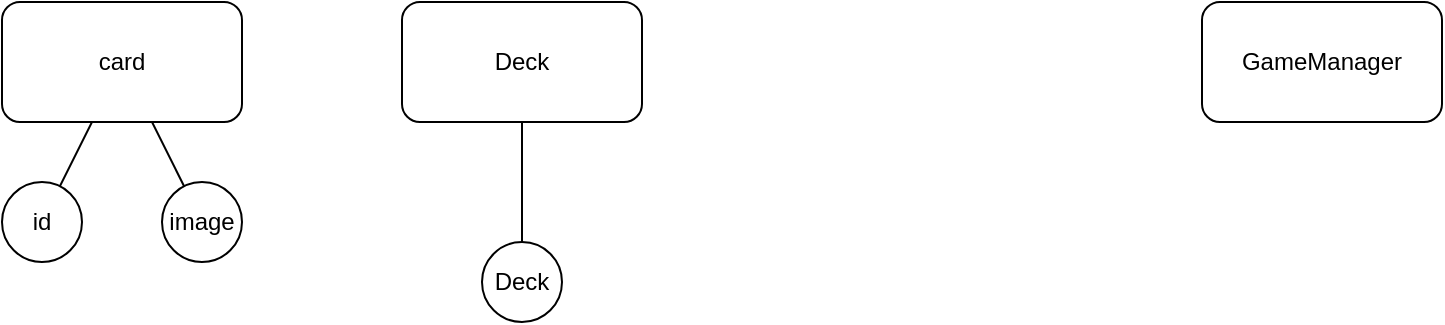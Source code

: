 <mxfile>
    <diagram id="qbl_Qtn-OsotCjuAcuNC" name="Page-1">
        <mxGraphModel dx="878" dy="499" grid="1" gridSize="10" guides="1" tooltips="1" connect="1" arrows="1" fold="1" page="1" pageScale="1" pageWidth="850" pageHeight="1100" math="0" shadow="0">
            <root>
                <mxCell id="0"/>
                <mxCell id="1" parent="0"/>
                <mxCell id="5" style="edgeStyle=none;html=1;endArrow=none;endFill=0;" edge="1" parent="1" source="2" target="4">
                    <mxGeometry relative="1" as="geometry"/>
                </mxCell>
                <mxCell id="10" style="edgeStyle=none;html=1;endArrow=none;endFill=0;" edge="1" parent="1" source="2" target="9">
                    <mxGeometry relative="1" as="geometry"/>
                </mxCell>
                <mxCell id="2" value="card" style="rounded=1;whiteSpace=wrap;html=1;" vertex="1" parent="1">
                    <mxGeometry x="80" y="360" width="120" height="60" as="geometry"/>
                </mxCell>
                <mxCell id="3" value="GameManager" style="rounded=1;whiteSpace=wrap;html=1;" vertex="1" parent="1">
                    <mxGeometry x="680" y="360" width="120" height="60" as="geometry"/>
                </mxCell>
                <mxCell id="4" value="id" style="ellipse;whiteSpace=wrap;html=1;" vertex="1" parent="1">
                    <mxGeometry x="80" y="450" width="40" height="40" as="geometry"/>
                </mxCell>
                <mxCell id="9" value="image" style="ellipse;whiteSpace=wrap;html=1;" vertex="1" parent="1">
                    <mxGeometry x="160" y="450" width="40" height="40" as="geometry"/>
                </mxCell>
                <mxCell id="13" style="edgeStyle=none;html=1;endArrow=none;endFill=0;" edge="1" parent="1" source="11" target="12">
                    <mxGeometry relative="1" as="geometry"/>
                </mxCell>
                <mxCell id="11" value="Deck" style="rounded=1;whiteSpace=wrap;html=1;" vertex="1" parent="1">
                    <mxGeometry x="280" y="360" width="120" height="60" as="geometry"/>
                </mxCell>
                <mxCell id="12" value="Deck" style="ellipse;whiteSpace=wrap;html=1;" vertex="1" parent="1">
                    <mxGeometry x="320" y="480" width="40" height="40" as="geometry"/>
                </mxCell>
            </root>
        </mxGraphModel>
    </diagram>
</mxfile>